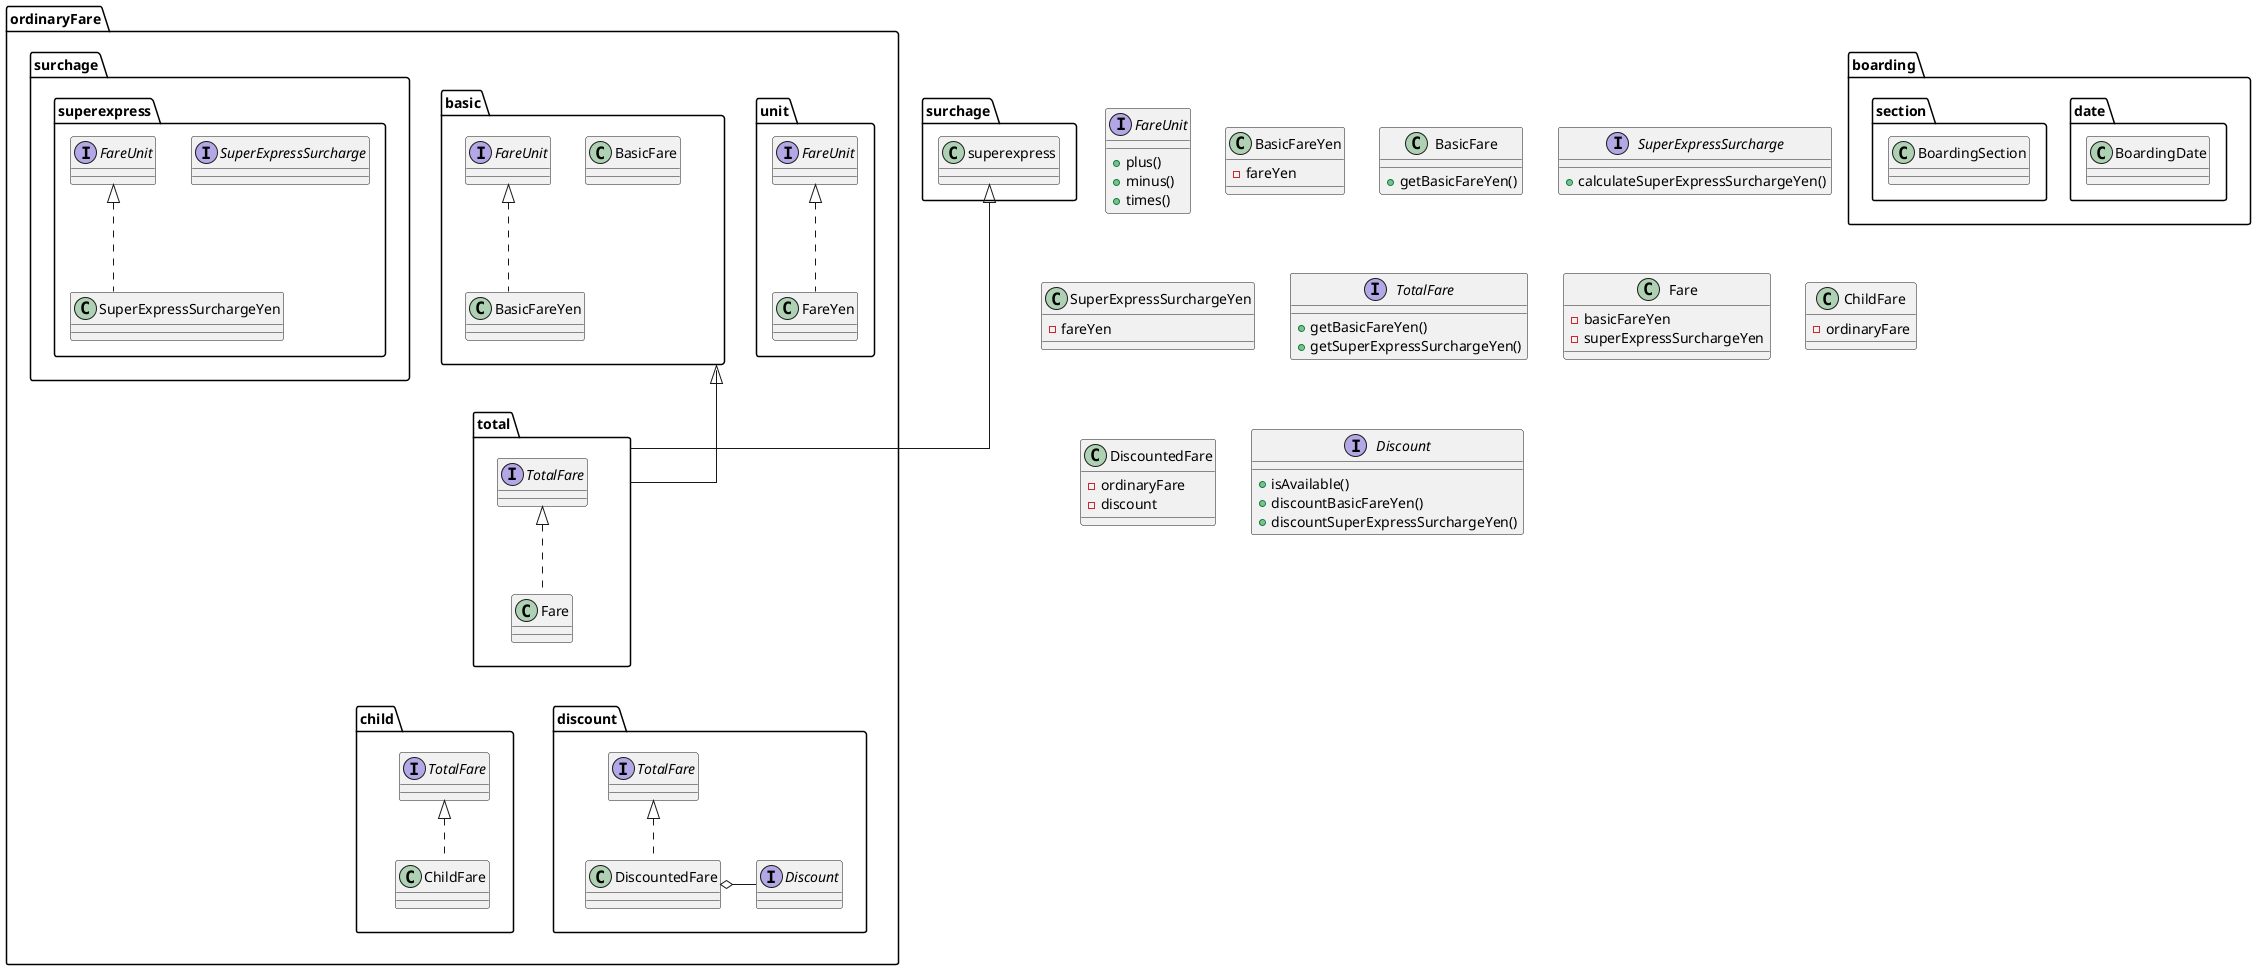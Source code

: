 @startuml
skinparam linetype ortho

package boarding {
    package date {
        class BoardingDate
    }
    package section {
        class BoardingSection
    }
}

package ordinaryFare {
    package unit {
        interface FareUnit
        class FareYen implements FareUnit
    }

    package total {
        interface TotalFare
        class Fare implements TotalFare
    }

    package basic {
        class BasicFare
        class BasicFareYen implements FareUnit
    }
    package surchage.superexpress {
        interface SuperExpressSurcharge
        class SuperExpressSurchargeYen implements FareUnit
    }

    package child {
        class ChildFare implements TotalFare
    }

    package discount {
        class DiscountedFare implements TotalFare
        interface Discount
    }
}


basic <|--- total
surchage.superexpress <|--- total

DiscountedFare o- Discount

total -[hidden]-- child
total -[hidden]-- discount



interface FareUnit {
    + plus()
    + minus()
    + times()
}

class BasicFareYen {
    - fareYen
}

class BasicFare {
    + getBasicFareYen()
}

interface SuperExpressSurcharge {
    + calculateSuperExpressSurchargeYen()
}

class SuperExpressSurchargeYen {
    - fareYen
}

interface TotalFare {
    + getBasicFareYen()
    + getSuperExpressSurchargeYen()
}

class Fare {
    - basicFareYen
    - superExpressSurchargeYen
}


class ChildFare {
    - ordinaryFare
}

class DiscountedFare {
    - ordinaryFare
    -discount
}

interface Discount {
    + isAvailable()
    + discountBasicFareYen()
    + discountSuperExpressSurchargeYen()
}

@enduml